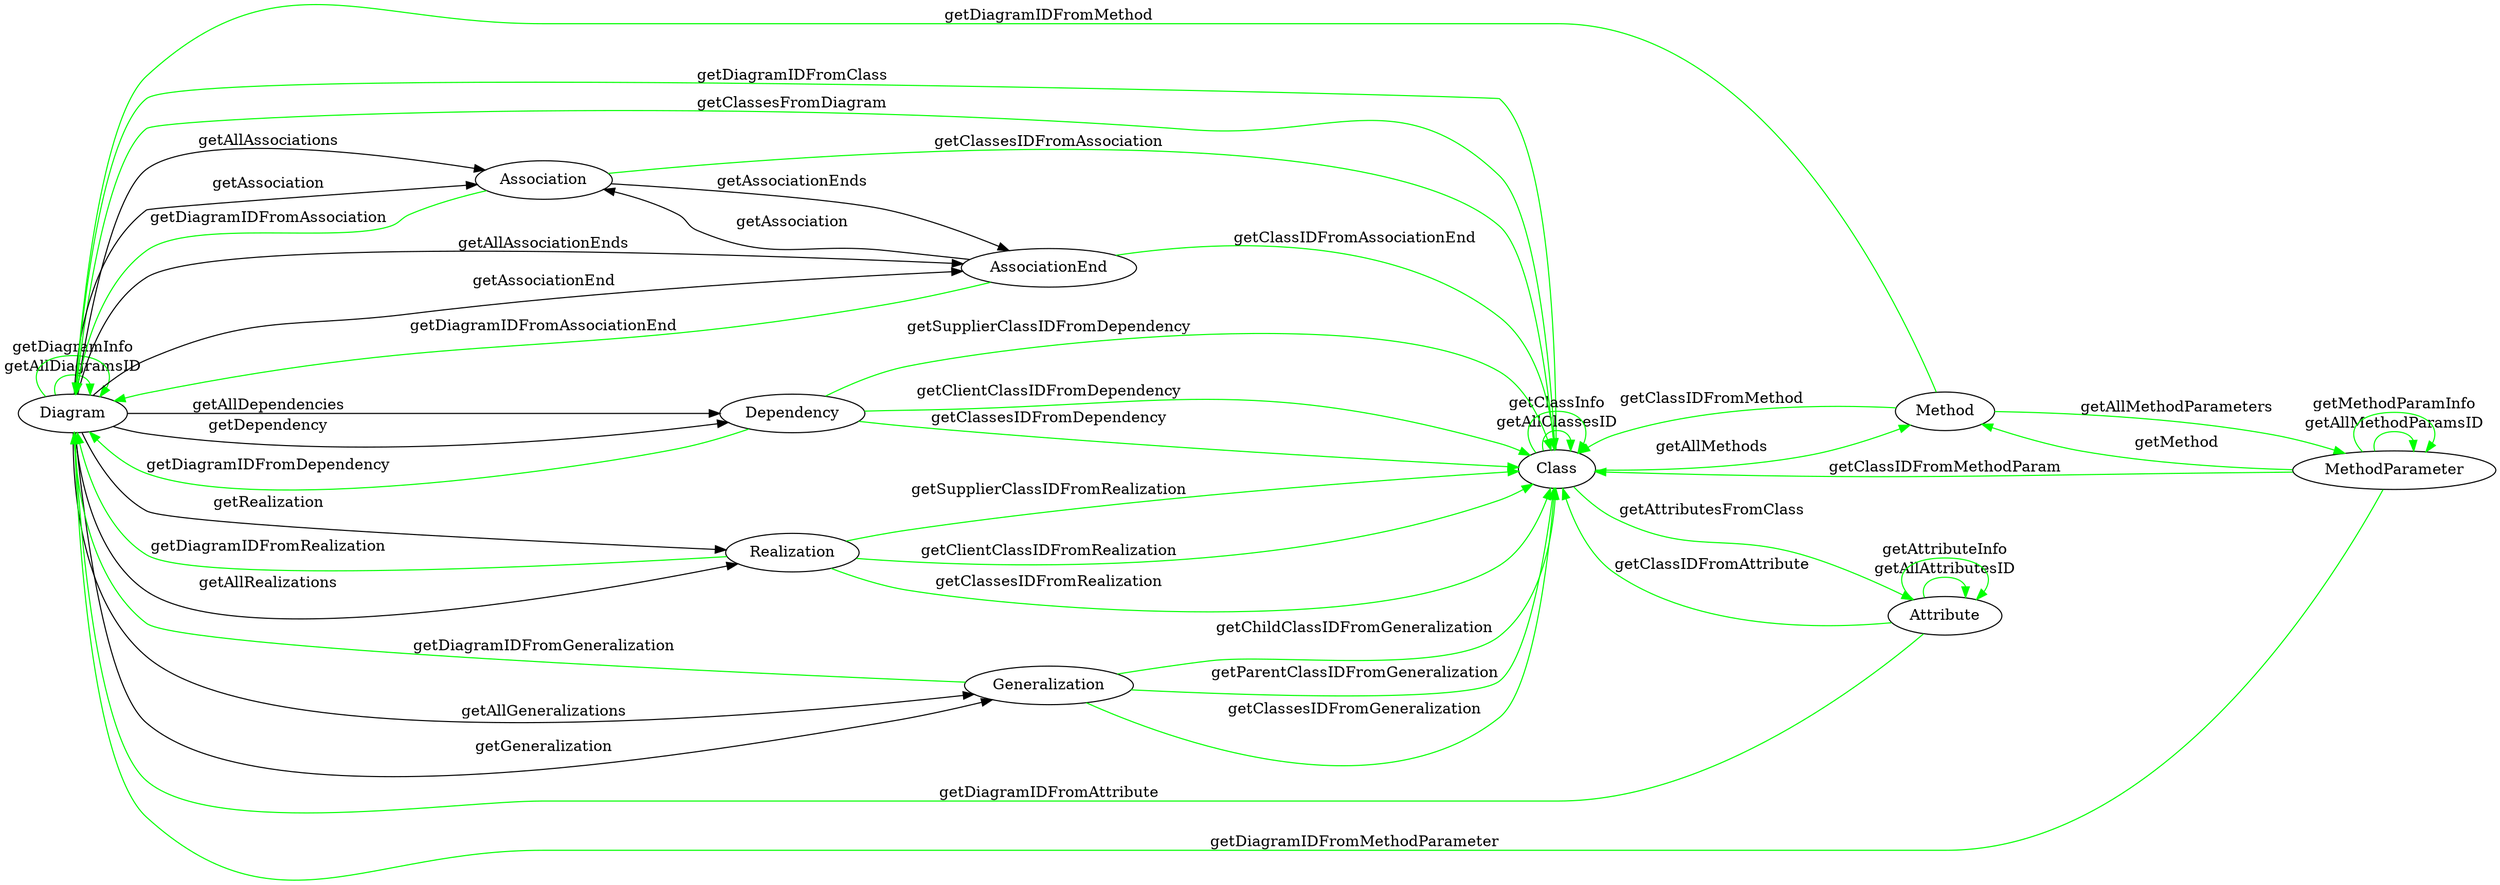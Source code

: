 digraph Automaton {
rankdir = LR
0 [label = "Diagram"];
1 [label = "Class"];
2 [label = "Attribute"];
3 [label = "Method"];
4 [label = "MethodParameter"];
5 [label = "Association"];
6 [label = "AssociationEnd"];
7 [label = "Dependency"];
8 [label = "Realization"];
9 [label = "Generalization"];

0 -> 0 [label = "getAllDiagramsID" color="green"]
0 -> 0 [label = "getDiagramInfo" color="green"]
1 -> 0 [label = "getDiagramIDFromClass" color="green"]
2 -> 0 [label = "getDiagramIDFromAttribute" color="green"]
3 -> 0 [label = "getDiagramIDFromMethod" color="green"]
4 -> 0 [label = "getDiagramIDFromMethodParameter" color="green"]
5 -> 0 [label = "getDiagramIDFromAssociation" color="green"]
6 -> 0 [label = "getDiagramIDFromAssociationEnd" color="green"]
7 -> 0 [label = "getDiagramIDFromDependency" color="green"]
8 -> 0 [label = "getDiagramIDFromRealization" color="green"]
9 -> 0 [label = "getDiagramIDFromGeneralization" color="green"]

1 -> 1 [label = "getAllClassesID" color="green"]
1 -> 1 [label = "getClassInfo" color="green"]
0 -> 1 [label = "getClassesFromDiagram" color="green"]
2 -> 1 [label = "getClassIDFromAttribute" color="green"]
3 -> 1 [label = "getClassIDFromMethod" color="green"]
4 -> 1 [label = "getClassIDFromMethodParam" color="green"]
5 -> 1 [label = "getClassesIDFromAssociation" color="green"] //Get the two classes associated
6 -> 1 [label = "getClassIDFromAssociationEnd" color="green"]
7 -> 1 [label = "getClassesIDFromDependency" color="green"]
7 -> 1 [label = "getSupplierClassIDFromDependency" color="green"]
7 -> 1 [label = "getClientClassIDFromDependency" color="green"]
8 -> 1 [label = "getClassesIDFromRealization" color="green"]
8 -> 1 [label = "getSupplierClassIDFromRealization" color="green"]
8 -> 1 [label = "getClientClassIDFromRealization" color="green"]
9 -> 1 [label = "getClassesIDFromGeneralization" color="green"]
9 -> 1 [label = "getChildClassIDFromGeneralization" color="green"]
9 -> 1 [label = "getParentClassIDFromGeneralization" color="green"]

2 -> 2 [label = "getAllAttributesID" color="green"]
2 -> 2 [label = "getAttributeInfo" color="green"]
1 -> 2 [label = "getAttributesFromClass" color="green"]

1 -> 3 [label = "getAllMethods" color="green"]
4 -> 3 [label = "getMethod" color="green"]

4 -> 4 [label = "getAllMethodParamsID" color="green"]
4 -> 4 [label = "getMethodParamInfo" color="green"]
3 -> 4 [label = "getAllMethodParameters" color="green"]

0 -> 5 [label = "getAllAssociations"]
0 -> 5 [label = "getAssociation"]

0 -> 6 [label = "getAllAssociationEnds"]
0 -> 6 [label = "getAssociationEnd"]
0 -> 7 [label = "getAllDependencies"]
0 -> 7 [label = "getDependency"]
0 -> 8 [label = "getAllRealizations"]
0 -> 8 [label = "getRealization"]
0 -> 9 [label = "getAllGeneralizations"]
0 -> 9 [label = "getGeneralization"]









5 -> 6 [label = "getAssociationEnds"]

6 -> 5 [label = "getAssociation"]




}

